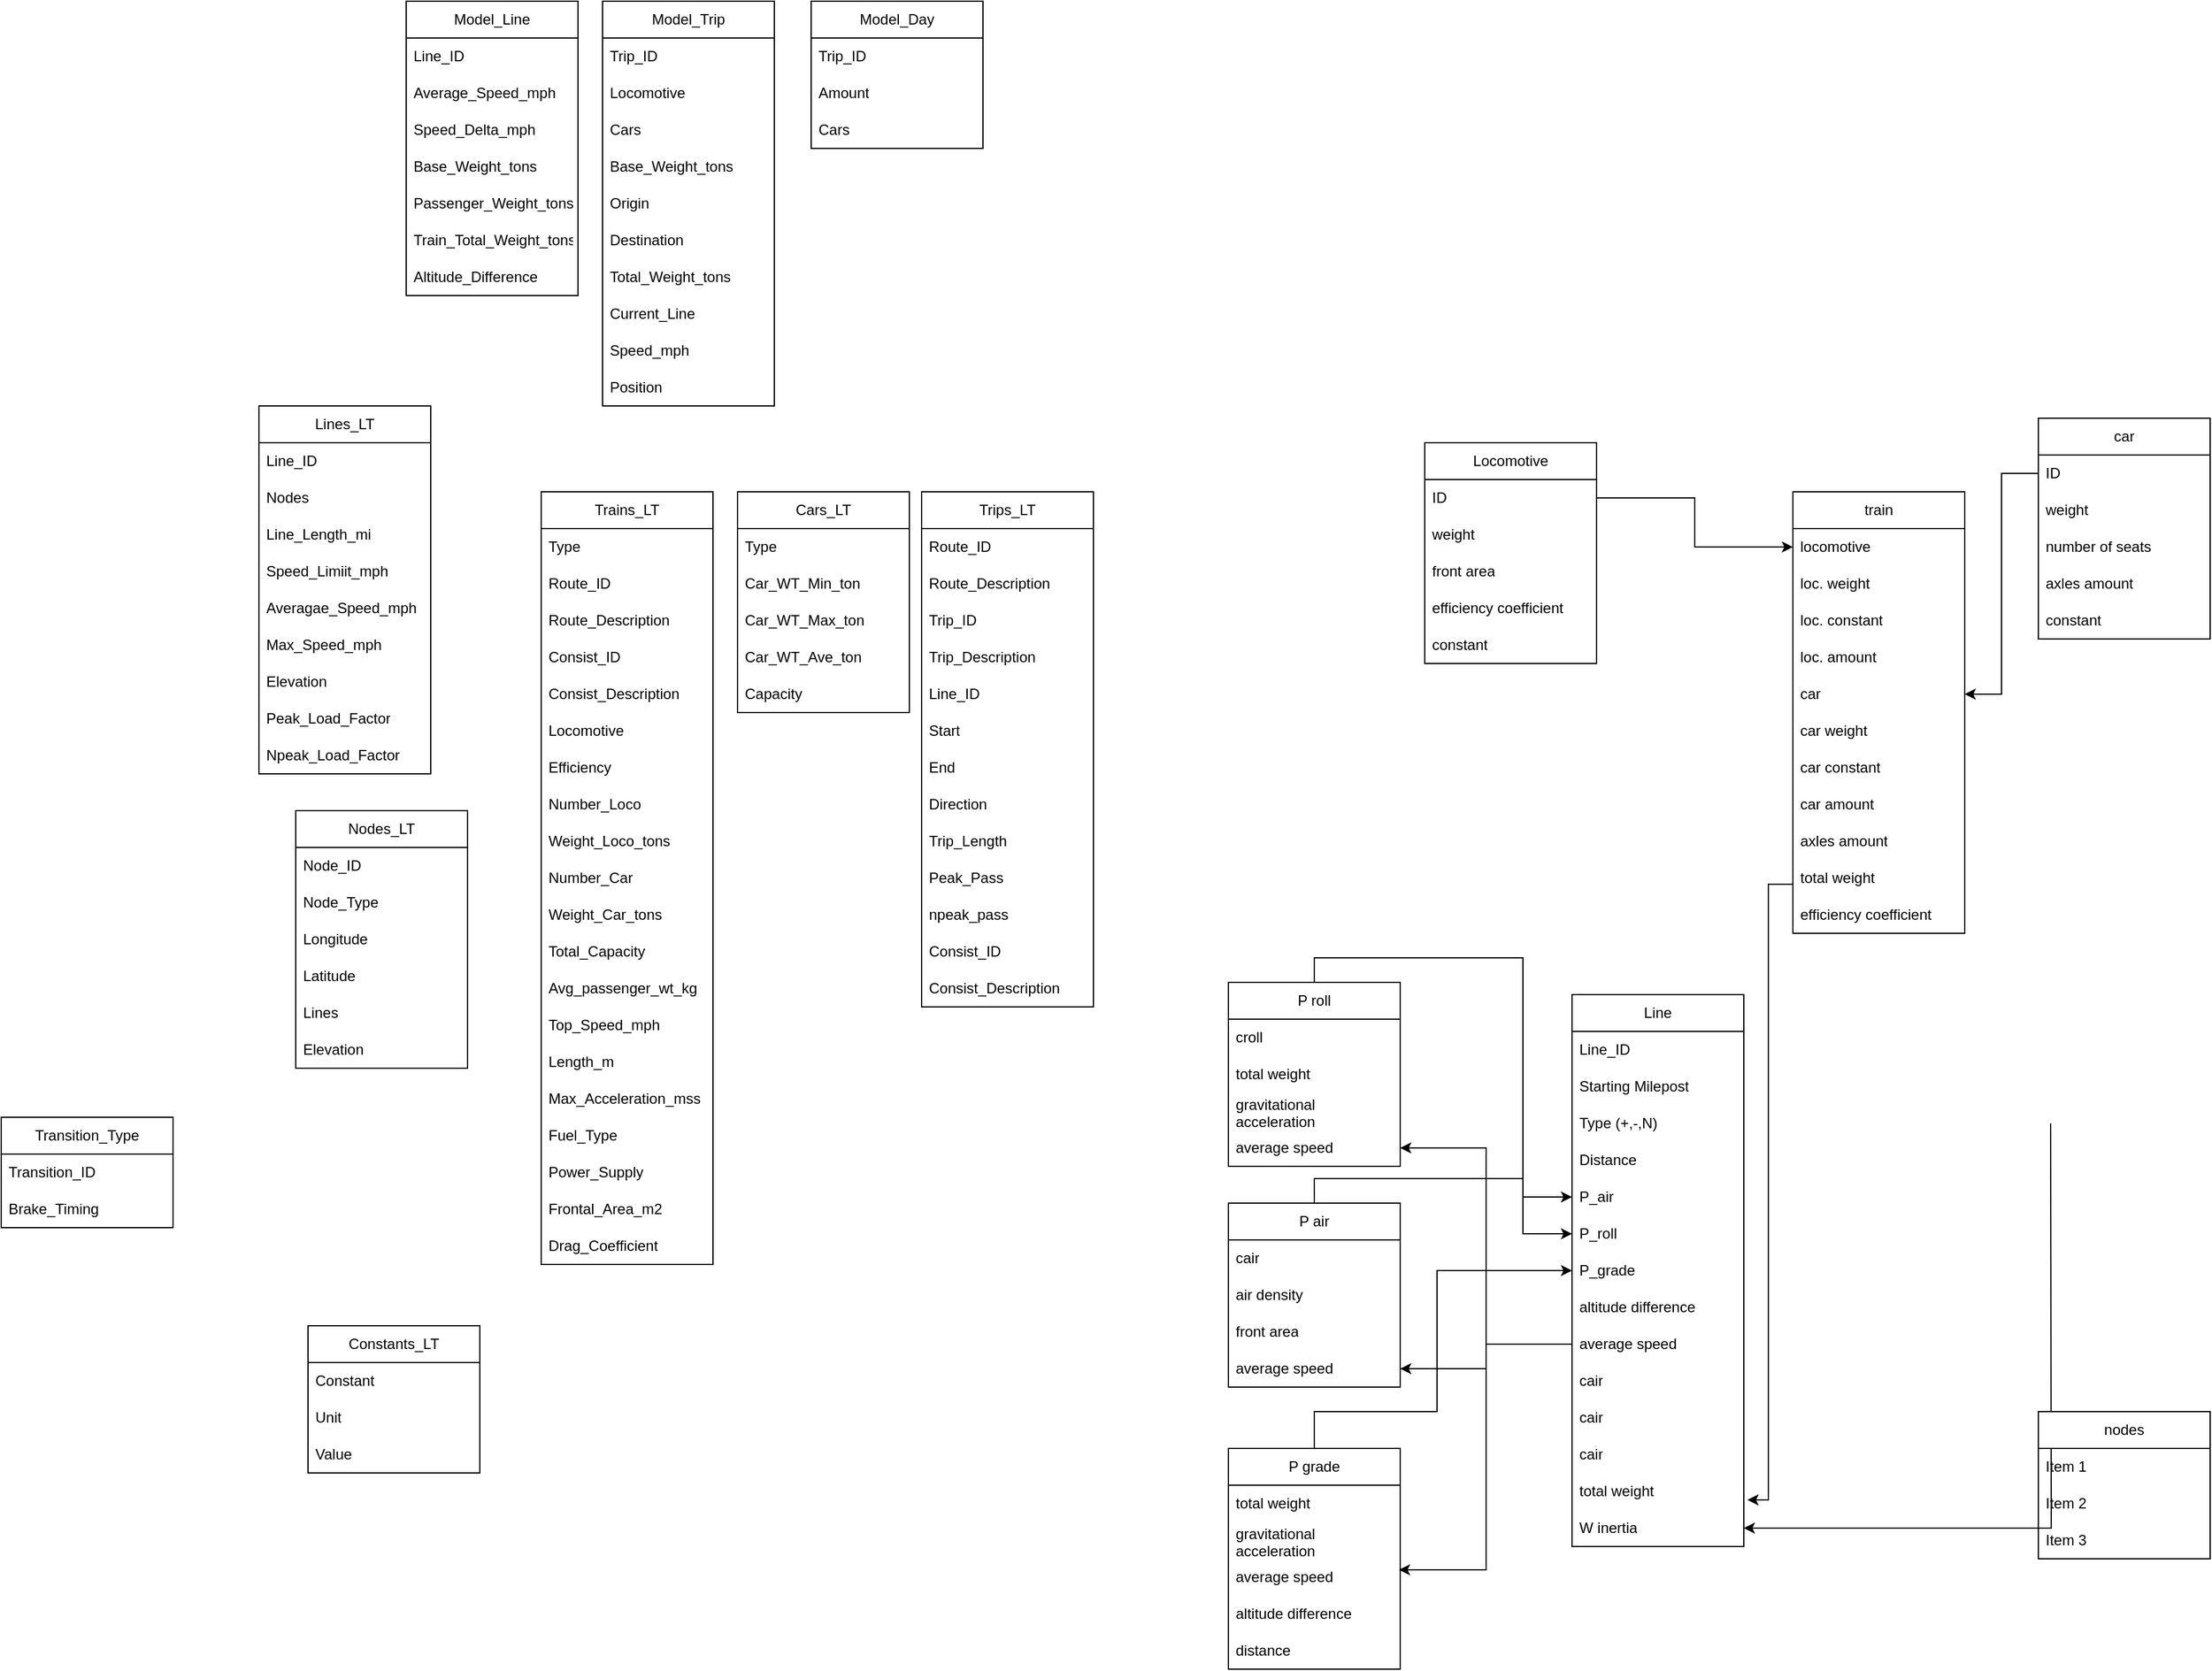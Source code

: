 <mxfile version="22.1.22" type="google">
  <diagram name="Page-1" id="ODfvW7qrYtP9SHO-YqLY">
    <mxGraphModel grid="1" page="1" gridSize="10" guides="1" tooltips="1" connect="1" arrows="1" fold="1" pageScale="1" pageWidth="850" pageHeight="1100" math="0" shadow="0">
      <root>
        <mxCell id="0" />
        <mxCell id="1" parent="0" />
        <mxCell id="kp9iq5H5ecguHqCjiYux-1" value="Locomotive" style="swimlane;fontStyle=0;childLayout=stackLayout;horizontal=1;startSize=30;horizontalStack=0;resizeParent=1;resizeParentMax=0;resizeLast=0;collapsible=1;marginBottom=0;whiteSpace=wrap;html=1;" vertex="1" parent="1">
          <mxGeometry x="180" y="50" width="140" height="180" as="geometry">
            <mxRectangle x="350" y="230" width="100" height="30" as="alternateBounds" />
          </mxGeometry>
        </mxCell>
        <mxCell id="kp9iq5H5ecguHqCjiYux-2" value="ID" style="text;strokeColor=none;fillColor=none;align=left;verticalAlign=middle;spacingLeft=4;spacingRight=4;overflow=hidden;points=[[0,0.5],[1,0.5]];portConstraint=eastwest;rotatable=0;whiteSpace=wrap;html=1;" vertex="1" parent="kp9iq5H5ecguHqCjiYux-1">
          <mxGeometry y="30" width="140" height="30" as="geometry" />
        </mxCell>
        <mxCell id="kp9iq5H5ecguHqCjiYux-3" value="&lt;div&gt;weight&lt;/div&gt;" style="text;strokeColor=none;fillColor=none;align=left;verticalAlign=middle;spacingLeft=4;spacingRight=4;overflow=hidden;points=[[0,0.5],[1,0.5]];portConstraint=eastwest;rotatable=0;whiteSpace=wrap;html=1;" vertex="1" parent="kp9iq5H5ecguHqCjiYux-1">
          <mxGeometry y="60" width="140" height="30" as="geometry" />
        </mxCell>
        <mxCell id="kp9iq5H5ecguHqCjiYux-4" value="front area" style="text;strokeColor=none;fillColor=none;align=left;verticalAlign=middle;spacingLeft=4;spacingRight=4;overflow=hidden;points=[[0,0.5],[1,0.5]];portConstraint=eastwest;rotatable=0;whiteSpace=wrap;html=1;" vertex="1" parent="kp9iq5H5ecguHqCjiYux-1">
          <mxGeometry y="90" width="140" height="30" as="geometry" />
        </mxCell>
        <mxCell id="kp9iq5H5ecguHqCjiYux-5" value="efficiency coefficient" style="text;strokeColor=none;fillColor=none;align=left;verticalAlign=middle;spacingLeft=4;spacingRight=4;overflow=hidden;points=[[0,0.5],[1,0.5]];portConstraint=eastwest;rotatable=0;whiteSpace=wrap;html=1;" vertex="1" parent="kp9iq5H5ecguHqCjiYux-1">
          <mxGeometry y="120" width="140" height="30" as="geometry" />
        </mxCell>
        <mxCell id="kp9iq5H5ecguHqCjiYux-6" value="constant" style="text;strokeColor=none;fillColor=none;align=left;verticalAlign=middle;spacingLeft=4;spacingRight=4;overflow=hidden;points=[[0,0.5],[1,0.5]];portConstraint=eastwest;rotatable=0;whiteSpace=wrap;html=1;" vertex="1" parent="kp9iq5H5ecguHqCjiYux-1">
          <mxGeometry y="150" width="140" height="30" as="geometry" />
        </mxCell>
        <mxCell id="kp9iq5H5ecguHqCjiYux-7" value="car" style="swimlane;fontStyle=0;childLayout=stackLayout;horizontal=1;startSize=30;horizontalStack=0;resizeParent=1;resizeParentMax=0;resizeLast=0;collapsible=1;marginBottom=0;whiteSpace=wrap;html=1;" vertex="1" parent="1">
          <mxGeometry x="680" y="30" width="140" height="180" as="geometry">
            <mxRectangle x="350" y="230" width="100" height="30" as="alternateBounds" />
          </mxGeometry>
        </mxCell>
        <mxCell id="kp9iq5H5ecguHqCjiYux-8" value="ID" style="text;strokeColor=none;fillColor=none;align=left;verticalAlign=middle;spacingLeft=4;spacingRight=4;overflow=hidden;points=[[0,0.5],[1,0.5]];portConstraint=eastwest;rotatable=0;whiteSpace=wrap;html=1;" vertex="1" parent="kp9iq5H5ecguHqCjiYux-7">
          <mxGeometry y="30" width="140" height="30" as="geometry" />
        </mxCell>
        <mxCell id="kp9iq5H5ecguHqCjiYux-9" value="&lt;div&gt;weight&lt;/div&gt;" style="text;strokeColor=none;fillColor=none;align=left;verticalAlign=middle;spacingLeft=4;spacingRight=4;overflow=hidden;points=[[0,0.5],[1,0.5]];portConstraint=eastwest;rotatable=0;whiteSpace=wrap;html=1;" vertex="1" parent="kp9iq5H5ecguHqCjiYux-7">
          <mxGeometry y="60" width="140" height="30" as="geometry" />
        </mxCell>
        <mxCell id="kp9iq5H5ecguHqCjiYux-10" value="&lt;div&gt;number of seats&lt;/div&gt;" style="text;strokeColor=none;fillColor=none;align=left;verticalAlign=middle;spacingLeft=4;spacingRight=4;overflow=hidden;points=[[0,0.5],[1,0.5]];portConstraint=eastwest;rotatable=0;whiteSpace=wrap;html=1;" vertex="1" parent="kp9iq5H5ecguHqCjiYux-7">
          <mxGeometry y="90" width="140" height="30" as="geometry" />
        </mxCell>
        <mxCell id="kp9iq5H5ecguHqCjiYux-11" value="axles amount" style="text;strokeColor=none;fillColor=none;align=left;verticalAlign=middle;spacingLeft=4;spacingRight=4;overflow=hidden;points=[[0,0.5],[1,0.5]];portConstraint=eastwest;rotatable=0;whiteSpace=wrap;html=1;" vertex="1" parent="kp9iq5H5ecguHqCjiYux-7">
          <mxGeometry y="120" width="140" height="30" as="geometry" />
        </mxCell>
        <mxCell id="kp9iq5H5ecguHqCjiYux-12" value="constant" style="text;strokeColor=none;fillColor=none;align=left;verticalAlign=middle;spacingLeft=4;spacingRight=4;overflow=hidden;points=[[0,0.5],[1,0.5]];portConstraint=eastwest;rotatable=0;whiteSpace=wrap;html=1;" vertex="1" parent="kp9iq5H5ecguHqCjiYux-7">
          <mxGeometry y="150" width="140" height="30" as="geometry" />
        </mxCell>
        <mxCell id="kp9iq5H5ecguHqCjiYux-13" value="train" style="swimlane;fontStyle=0;childLayout=stackLayout;horizontal=1;startSize=30;horizontalStack=0;resizeParent=1;resizeParentMax=0;resizeLast=0;collapsible=1;marginBottom=0;whiteSpace=wrap;html=1;" vertex="1" parent="1">
          <mxGeometry x="480" y="90" width="140" height="360" as="geometry" />
        </mxCell>
        <mxCell id="kp9iq5H5ecguHqCjiYux-14" value="&lt;div&gt;locomotive&lt;/div&gt;" style="text;strokeColor=none;fillColor=none;align=left;verticalAlign=middle;spacingLeft=4;spacingRight=4;overflow=hidden;points=[[0,0.5],[1,0.5]];portConstraint=eastwest;rotatable=0;whiteSpace=wrap;html=1;" vertex="1" parent="kp9iq5H5ecguHqCjiYux-13">
          <mxGeometry y="30" width="140" height="30" as="geometry" />
        </mxCell>
        <mxCell id="kp9iq5H5ecguHqCjiYux-15" value="&lt;div&gt;loc. weight&lt;/div&gt;" style="text;strokeColor=none;fillColor=none;align=left;verticalAlign=middle;spacingLeft=4;spacingRight=4;overflow=hidden;points=[[0,0.5],[1,0.5]];portConstraint=eastwest;rotatable=0;whiteSpace=wrap;html=1;" vertex="1" parent="kp9iq5H5ecguHqCjiYux-13">
          <mxGeometry y="60" width="140" height="30" as="geometry" />
        </mxCell>
        <mxCell id="kp9iq5H5ecguHqCjiYux-16" value="loc. constant" style="text;strokeColor=none;fillColor=none;align=left;verticalAlign=middle;spacingLeft=4;spacingRight=4;overflow=hidden;points=[[0,0.5],[1,0.5]];portConstraint=eastwest;rotatable=0;whiteSpace=wrap;html=1;" vertex="1" parent="kp9iq5H5ecguHqCjiYux-13">
          <mxGeometry y="90" width="140" height="30" as="geometry" />
        </mxCell>
        <mxCell id="kp9iq5H5ecguHqCjiYux-17" value="loc. amount" style="text;strokeColor=none;fillColor=none;align=left;verticalAlign=middle;spacingLeft=4;spacingRight=4;overflow=hidden;points=[[0,0.5],[1,0.5]];portConstraint=eastwest;rotatable=0;whiteSpace=wrap;html=1;" vertex="1" parent="kp9iq5H5ecguHqCjiYux-13">
          <mxGeometry y="120" width="140" height="30" as="geometry" />
        </mxCell>
        <mxCell id="kp9iq5H5ecguHqCjiYux-18" value="car" style="text;strokeColor=none;fillColor=none;align=left;verticalAlign=middle;spacingLeft=4;spacingRight=4;overflow=hidden;points=[[0,0.5],[1,0.5]];portConstraint=eastwest;rotatable=0;whiteSpace=wrap;html=1;" vertex="1" parent="kp9iq5H5ecguHqCjiYux-13">
          <mxGeometry y="150" width="140" height="30" as="geometry" />
        </mxCell>
        <mxCell id="kp9iq5H5ecguHqCjiYux-19" value="car weight" style="text;strokeColor=none;fillColor=none;align=left;verticalAlign=middle;spacingLeft=4;spacingRight=4;overflow=hidden;points=[[0,0.5],[1,0.5]];portConstraint=eastwest;rotatable=0;whiteSpace=wrap;html=1;" vertex="1" parent="kp9iq5H5ecguHqCjiYux-13">
          <mxGeometry y="180" width="140" height="30" as="geometry" />
        </mxCell>
        <mxCell id="kp9iq5H5ecguHqCjiYux-20" value="car constant" style="text;strokeColor=none;fillColor=none;align=left;verticalAlign=middle;spacingLeft=4;spacingRight=4;overflow=hidden;points=[[0,0.5],[1,0.5]];portConstraint=eastwest;rotatable=0;whiteSpace=wrap;html=1;" vertex="1" parent="kp9iq5H5ecguHqCjiYux-13">
          <mxGeometry y="210" width="140" height="30" as="geometry" />
        </mxCell>
        <mxCell id="kp9iq5H5ecguHqCjiYux-21" value="car amount" style="text;strokeColor=none;fillColor=none;align=left;verticalAlign=middle;spacingLeft=4;spacingRight=4;overflow=hidden;points=[[0,0.5],[1,0.5]];portConstraint=eastwest;rotatable=0;whiteSpace=wrap;html=1;" vertex="1" parent="kp9iq5H5ecguHqCjiYux-13">
          <mxGeometry y="240" width="140" height="30" as="geometry" />
        </mxCell>
        <mxCell id="kp9iq5H5ecguHqCjiYux-22" value="axles amount" style="text;strokeColor=none;fillColor=none;align=left;verticalAlign=middle;spacingLeft=4;spacingRight=4;overflow=hidden;points=[[0,0.5],[1,0.5]];portConstraint=eastwest;rotatable=0;whiteSpace=wrap;html=1;" vertex="1" parent="kp9iq5H5ecguHqCjiYux-13">
          <mxGeometry y="270" width="140" height="30" as="geometry" />
        </mxCell>
        <mxCell id="kp9iq5H5ecguHqCjiYux-23" value="total weight" style="text;strokeColor=none;fillColor=none;align=left;verticalAlign=middle;spacingLeft=4;spacingRight=4;overflow=hidden;points=[[0,0.5],[1,0.5]];portConstraint=eastwest;rotatable=0;whiteSpace=wrap;html=1;" vertex="1" parent="kp9iq5H5ecguHqCjiYux-13">
          <mxGeometry y="300" width="140" height="30" as="geometry" />
        </mxCell>
        <mxCell id="kp9iq5H5ecguHqCjiYux-24" value="efficiency coefficient" style="text;strokeColor=none;fillColor=none;align=left;verticalAlign=middle;spacingLeft=4;spacingRight=4;overflow=hidden;points=[[0,0.5],[1,0.5]];portConstraint=eastwest;rotatable=0;whiteSpace=wrap;html=1;" vertex="1" parent="kp9iq5H5ecguHqCjiYux-13">
          <mxGeometry y="330" width="140" height="30" as="geometry" />
        </mxCell>
        <mxCell id="kp9iq5H5ecguHqCjiYux-25" style="edgeStyle=orthogonalEdgeStyle;rounded=0;orthogonalLoop=1;jettySize=auto;html=1;exitX=1;exitY=0.5;exitDx=0;exitDy=0;entryX=0;entryY=0.5;entryDx=0;entryDy=0;" edge="1" parent="1" source="kp9iq5H5ecguHqCjiYux-2" target="kp9iq5H5ecguHqCjiYux-14">
          <mxGeometry relative="1" as="geometry" />
        </mxCell>
        <mxCell id="kp9iq5H5ecguHqCjiYux-26" style="edgeStyle=orthogonalEdgeStyle;rounded=0;orthogonalLoop=1;jettySize=auto;html=1;exitX=0;exitY=0.5;exitDx=0;exitDy=0;" edge="1" parent="1" source="kp9iq5H5ecguHqCjiYux-8" target="kp9iq5H5ecguHqCjiYux-18">
          <mxGeometry relative="1" as="geometry" />
        </mxCell>
        <mxCell id="kp9iq5H5ecguHqCjiYux-27" value="Line" style="swimlane;fontStyle=0;childLayout=stackLayout;horizontal=1;startSize=30;horizontalStack=0;resizeParent=1;resizeParentMax=0;resizeLast=0;collapsible=1;marginBottom=0;whiteSpace=wrap;html=1;" vertex="1" parent="1">
          <mxGeometry x="300" y="500" width="140" height="450" as="geometry" />
        </mxCell>
        <mxCell id="kp9iq5H5ecguHqCjiYux-28" value="Line_ID" style="text;strokeColor=none;fillColor=none;align=left;verticalAlign=middle;spacingLeft=4;spacingRight=4;overflow=hidden;points=[[0,0.5],[1,0.5]];portConstraint=eastwest;rotatable=0;whiteSpace=wrap;html=1;" vertex="1" parent="kp9iq5H5ecguHqCjiYux-27">
          <mxGeometry y="30" width="140" height="30" as="geometry" />
        </mxCell>
        <mxCell id="kp9iq5H5ecguHqCjiYux-29" value="Starting Milepost" style="text;strokeColor=none;fillColor=none;align=left;verticalAlign=middle;spacingLeft=4;spacingRight=4;overflow=hidden;points=[[0,0.5],[1,0.5]];portConstraint=eastwest;rotatable=0;whiteSpace=wrap;html=1;" vertex="1" parent="kp9iq5H5ecguHqCjiYux-27">
          <mxGeometry y="60" width="140" height="30" as="geometry" />
        </mxCell>
        <mxCell id="kp9iq5H5ecguHqCjiYux-30" value="Type (+,-,N)" style="text;strokeColor=none;fillColor=none;align=left;verticalAlign=middle;spacingLeft=4;spacingRight=4;overflow=hidden;points=[[0,0.5],[1,0.5]];portConstraint=eastwest;rotatable=0;whiteSpace=wrap;html=1;" vertex="1" parent="kp9iq5H5ecguHqCjiYux-27">
          <mxGeometry y="90" width="140" height="30" as="geometry" />
        </mxCell>
        <mxCell id="kp9iq5H5ecguHqCjiYux-31" value="Distance" style="text;strokeColor=none;fillColor=none;align=left;verticalAlign=middle;spacingLeft=4;spacingRight=4;overflow=hidden;points=[[0,0.5],[1,0.5]];portConstraint=eastwest;rotatable=0;whiteSpace=wrap;html=1;" vertex="1" parent="kp9iq5H5ecguHqCjiYux-27">
          <mxGeometry y="120" width="140" height="30" as="geometry" />
        </mxCell>
        <mxCell id="kp9iq5H5ecguHqCjiYux-32" value="P_air" style="text;strokeColor=none;fillColor=none;align=left;verticalAlign=middle;spacingLeft=4;spacingRight=4;overflow=hidden;points=[[0,0.5],[1,0.5]];portConstraint=eastwest;rotatable=0;whiteSpace=wrap;html=1;" vertex="1" parent="kp9iq5H5ecguHqCjiYux-27">
          <mxGeometry y="150" width="140" height="30" as="geometry" />
        </mxCell>
        <mxCell id="kp9iq5H5ecguHqCjiYux-33" value="P_roll" style="text;strokeColor=none;fillColor=none;align=left;verticalAlign=middle;spacingLeft=4;spacingRight=4;overflow=hidden;points=[[0,0.5],[1,0.5]];portConstraint=eastwest;rotatable=0;whiteSpace=wrap;html=1;" vertex="1" parent="kp9iq5H5ecguHqCjiYux-27">
          <mxGeometry y="180" width="140" height="30" as="geometry" />
        </mxCell>
        <mxCell id="kp9iq5H5ecguHqCjiYux-34" value="P_grade" style="text;strokeColor=none;fillColor=none;align=left;verticalAlign=middle;spacingLeft=4;spacingRight=4;overflow=hidden;points=[[0,0.5],[1,0.5]];portConstraint=eastwest;rotatable=0;whiteSpace=wrap;html=1;" vertex="1" parent="kp9iq5H5ecguHqCjiYux-27">
          <mxGeometry y="210" width="140" height="30" as="geometry" />
        </mxCell>
        <mxCell id="kp9iq5H5ecguHqCjiYux-35" value="altitude difference" style="text;strokeColor=none;fillColor=none;align=left;verticalAlign=middle;spacingLeft=4;spacingRight=4;overflow=hidden;points=[[0,0.5],[1,0.5]];portConstraint=eastwest;rotatable=0;whiteSpace=wrap;html=1;" vertex="1" parent="kp9iq5H5ecguHqCjiYux-27">
          <mxGeometry y="240" width="140" height="30" as="geometry" />
        </mxCell>
        <mxCell id="kp9iq5H5ecguHqCjiYux-36" value="&lt;div&gt;average speed&lt;/div&gt;" style="text;strokeColor=none;fillColor=none;align=left;verticalAlign=middle;spacingLeft=4;spacingRight=4;overflow=hidden;points=[[0,0.5],[1,0.5]];portConstraint=eastwest;rotatable=0;whiteSpace=wrap;html=1;" vertex="1" parent="kp9iq5H5ecguHqCjiYux-27">
          <mxGeometry y="270" width="140" height="30" as="geometry" />
        </mxCell>
        <mxCell id="kp9iq5H5ecguHqCjiYux-37" value="cair" style="text;strokeColor=none;fillColor=none;align=left;verticalAlign=middle;spacingLeft=4;spacingRight=4;overflow=hidden;points=[[0,0.5],[1,0.5]];portConstraint=eastwest;rotatable=0;whiteSpace=wrap;html=1;" vertex="1" parent="kp9iq5H5ecguHqCjiYux-27">
          <mxGeometry y="300" width="140" height="30" as="geometry" />
        </mxCell>
        <mxCell id="kp9iq5H5ecguHqCjiYux-38" value="cair" style="text;strokeColor=none;fillColor=none;align=left;verticalAlign=middle;spacingLeft=4;spacingRight=4;overflow=hidden;points=[[0,0.5],[1,0.5]];portConstraint=eastwest;rotatable=0;whiteSpace=wrap;html=1;" vertex="1" parent="kp9iq5H5ecguHqCjiYux-27">
          <mxGeometry y="330" width="140" height="30" as="geometry" />
        </mxCell>
        <mxCell id="kp9iq5H5ecguHqCjiYux-39" value="cair" style="text;strokeColor=none;fillColor=none;align=left;verticalAlign=middle;spacingLeft=4;spacingRight=4;overflow=hidden;points=[[0,0.5],[1,0.5]];portConstraint=eastwest;rotatable=0;whiteSpace=wrap;html=1;" vertex="1" parent="kp9iq5H5ecguHqCjiYux-27">
          <mxGeometry y="360" width="140" height="30" as="geometry" />
        </mxCell>
        <mxCell id="kp9iq5H5ecguHqCjiYux-40" value="total weight" style="text;strokeColor=none;fillColor=none;align=left;verticalAlign=middle;spacingLeft=4;spacingRight=4;overflow=hidden;points=[[0,0.5],[1,0.5]];portConstraint=eastwest;rotatable=0;whiteSpace=wrap;html=1;" vertex="1" parent="kp9iq5H5ecguHqCjiYux-27">
          <mxGeometry y="390" width="140" height="30" as="geometry" />
        </mxCell>
        <mxCell id="kp9iq5H5ecguHqCjiYux-41" value="W inertia" style="text;strokeColor=none;fillColor=none;align=left;verticalAlign=middle;spacingLeft=4;spacingRight=4;overflow=hidden;points=[[0,0.5],[1,0.5]];portConstraint=eastwest;rotatable=0;whiteSpace=wrap;html=1;" vertex="1" parent="kp9iq5H5ecguHqCjiYux-27">
          <mxGeometry y="420" width="140" height="30" as="geometry" />
        </mxCell>
        <mxCell id="kp9iq5H5ecguHqCjiYux-42" value="" style="edgeStyle=orthogonalEdgeStyle;rounded=0;orthogonalLoop=1;jettySize=auto;html=1;entryX=0;entryY=0.5;entryDx=0;entryDy=0;exitX=0.5;exitY=0;exitDx=0;exitDy=0;" edge="1" parent="1" source="kp9iq5H5ecguHqCjiYux-43" target="kp9iq5H5ecguHqCjiYux-32">
          <mxGeometry relative="1" as="geometry">
            <Array as="points">
              <mxPoint x="90" y="650" />
              <mxPoint x="260" y="650" />
              <mxPoint x="260" y="665" />
            </Array>
          </mxGeometry>
        </mxCell>
        <mxCell id="kp9iq5H5ecguHqCjiYux-43" value="P air" style="swimlane;fontStyle=0;childLayout=stackLayout;horizontal=1;startSize=30;horizontalStack=0;resizeParent=1;resizeParentMax=0;resizeLast=0;collapsible=1;marginBottom=0;whiteSpace=wrap;html=1;" vertex="1" parent="1">
          <mxGeometry x="20" y="670" width="140" height="150" as="geometry" />
        </mxCell>
        <mxCell id="kp9iq5H5ecguHqCjiYux-44" value="cair" style="text;strokeColor=none;fillColor=none;align=left;verticalAlign=middle;spacingLeft=4;spacingRight=4;overflow=hidden;points=[[0,0.5],[1,0.5]];portConstraint=eastwest;rotatable=0;whiteSpace=wrap;html=1;" vertex="1" parent="kp9iq5H5ecguHqCjiYux-43">
          <mxGeometry y="30" width="140" height="30" as="geometry" />
        </mxCell>
        <mxCell id="kp9iq5H5ecguHqCjiYux-45" value="air density" style="text;strokeColor=none;fillColor=none;align=left;verticalAlign=middle;spacingLeft=4;spacingRight=4;overflow=hidden;points=[[0,0.5],[1,0.5]];portConstraint=eastwest;rotatable=0;whiteSpace=wrap;html=1;" vertex="1" parent="kp9iq5H5ecguHqCjiYux-43">
          <mxGeometry y="60" width="140" height="30" as="geometry" />
        </mxCell>
        <mxCell id="kp9iq5H5ecguHqCjiYux-46" value="front area" style="text;strokeColor=none;fillColor=none;align=left;verticalAlign=middle;spacingLeft=4;spacingRight=4;overflow=hidden;points=[[0,0.5],[1,0.5]];portConstraint=eastwest;rotatable=0;whiteSpace=wrap;html=1;" vertex="1" parent="kp9iq5H5ecguHqCjiYux-43">
          <mxGeometry y="90" width="140" height="30" as="geometry" />
        </mxCell>
        <mxCell id="kp9iq5H5ecguHqCjiYux-47" value="average speed" style="text;strokeColor=none;fillColor=none;align=left;verticalAlign=middle;spacingLeft=4;spacingRight=4;overflow=hidden;points=[[0,0.5],[1,0.5]];portConstraint=eastwest;rotatable=0;whiteSpace=wrap;html=1;" vertex="1" parent="kp9iq5H5ecguHqCjiYux-43">
          <mxGeometry y="120" width="140" height="30" as="geometry" />
        </mxCell>
        <mxCell id="kp9iq5H5ecguHqCjiYux-48" value="" style="edgeStyle=orthogonalEdgeStyle;rounded=0;orthogonalLoop=1;jettySize=auto;html=1;entryX=0;entryY=0.5;entryDx=0;entryDy=0;exitX=0.5;exitY=0;exitDx=0;exitDy=0;" edge="1" parent="1" source="kp9iq5H5ecguHqCjiYux-49" target="kp9iq5H5ecguHqCjiYux-33">
          <mxGeometry relative="1" as="geometry">
            <Array as="points">
              <mxPoint x="90" y="470" />
              <mxPoint x="260" y="470" />
              <mxPoint x="260" y="695" />
            </Array>
          </mxGeometry>
        </mxCell>
        <mxCell id="kp9iq5H5ecguHqCjiYux-49" value="P roll" style="swimlane;fontStyle=0;childLayout=stackLayout;horizontal=1;startSize=30;horizontalStack=0;resizeParent=1;resizeParentMax=0;resizeLast=0;collapsible=1;marginBottom=0;whiteSpace=wrap;html=1;" vertex="1" parent="1">
          <mxGeometry x="20" y="490" width="140" height="150" as="geometry" />
        </mxCell>
        <mxCell id="kp9iq5H5ecguHqCjiYux-50" value="croll" style="text;strokeColor=none;fillColor=none;align=left;verticalAlign=middle;spacingLeft=4;spacingRight=4;overflow=hidden;points=[[0,0.5],[1,0.5]];portConstraint=eastwest;rotatable=0;whiteSpace=wrap;html=1;" vertex="1" parent="kp9iq5H5ecguHqCjiYux-49">
          <mxGeometry y="30" width="140" height="30" as="geometry" />
        </mxCell>
        <mxCell id="kp9iq5H5ecguHqCjiYux-51" value="total weight" style="text;strokeColor=none;fillColor=none;align=left;verticalAlign=middle;spacingLeft=4;spacingRight=4;overflow=hidden;points=[[0,0.5],[1,0.5]];portConstraint=eastwest;rotatable=0;whiteSpace=wrap;html=1;" vertex="1" parent="kp9iq5H5ecguHqCjiYux-49">
          <mxGeometry y="60" width="140" height="30" as="geometry" />
        </mxCell>
        <mxCell id="kp9iq5H5ecguHqCjiYux-52" value="gravitational acceleration" style="text;strokeColor=none;fillColor=none;align=left;verticalAlign=middle;spacingLeft=4;spacingRight=4;overflow=hidden;points=[[0,0.5],[1,0.5]];portConstraint=eastwest;rotatable=0;whiteSpace=wrap;html=1;" vertex="1" parent="kp9iq5H5ecguHqCjiYux-49">
          <mxGeometry y="90" width="140" height="30" as="geometry" />
        </mxCell>
        <mxCell id="kp9iq5H5ecguHqCjiYux-53" value="average speed" style="text;strokeColor=none;fillColor=none;align=left;verticalAlign=middle;spacingLeft=4;spacingRight=4;overflow=hidden;points=[[0,0.5],[1,0.5]];portConstraint=eastwest;rotatable=0;whiteSpace=wrap;html=1;" vertex="1" parent="kp9iq5H5ecguHqCjiYux-49">
          <mxGeometry y="120" width="140" height="30" as="geometry" />
        </mxCell>
        <mxCell id="kp9iq5H5ecguHqCjiYux-54" value="" style="edgeStyle=orthogonalEdgeStyle;rounded=0;orthogonalLoop=1;jettySize=auto;html=1;entryX=0;entryY=0.5;entryDx=0;entryDy=0;exitX=0.5;exitY=0;exitDx=0;exitDy=0;" edge="1" parent="1" source="kp9iq5H5ecguHqCjiYux-55" target="kp9iq5H5ecguHqCjiYux-34">
          <mxGeometry relative="1" as="geometry">
            <Array as="points">
              <mxPoint x="90" y="840" />
              <mxPoint x="190" y="840" />
              <mxPoint x="190" y="725" />
            </Array>
          </mxGeometry>
        </mxCell>
        <mxCell id="kp9iq5H5ecguHqCjiYux-55" value="P grade" style="swimlane;fontStyle=0;childLayout=stackLayout;horizontal=1;startSize=30;horizontalStack=0;resizeParent=1;resizeParentMax=0;resizeLast=0;collapsible=1;marginBottom=0;whiteSpace=wrap;html=1;" vertex="1" parent="1">
          <mxGeometry x="20" y="870" width="140" height="180" as="geometry" />
        </mxCell>
        <mxCell id="kp9iq5H5ecguHqCjiYux-56" value="total weight" style="text;strokeColor=none;fillColor=none;align=left;verticalAlign=middle;spacingLeft=4;spacingRight=4;overflow=hidden;points=[[0,0.5],[1,0.5]];portConstraint=eastwest;rotatable=0;whiteSpace=wrap;html=1;" vertex="1" parent="kp9iq5H5ecguHqCjiYux-55">
          <mxGeometry y="30" width="140" height="30" as="geometry" />
        </mxCell>
        <mxCell id="kp9iq5H5ecguHqCjiYux-57" value="gravitational acceleration" style="text;strokeColor=none;fillColor=none;align=left;verticalAlign=middle;spacingLeft=4;spacingRight=4;overflow=hidden;points=[[0,0.5],[1,0.5]];portConstraint=eastwest;rotatable=0;whiteSpace=wrap;html=1;" vertex="1" parent="kp9iq5H5ecguHqCjiYux-55">
          <mxGeometry y="60" width="140" height="30" as="geometry" />
        </mxCell>
        <mxCell id="kp9iq5H5ecguHqCjiYux-58" value="average speed" style="text;strokeColor=none;fillColor=none;align=left;verticalAlign=middle;spacingLeft=4;spacingRight=4;overflow=hidden;points=[[0,0.5],[1,0.5]];portConstraint=eastwest;rotatable=0;whiteSpace=wrap;html=1;" vertex="1" parent="kp9iq5H5ecguHqCjiYux-55">
          <mxGeometry y="90" width="140" height="30" as="geometry" />
        </mxCell>
        <mxCell id="kp9iq5H5ecguHqCjiYux-59" value="altitude difference" style="text;strokeColor=none;fillColor=none;align=left;verticalAlign=middle;spacingLeft=4;spacingRight=4;overflow=hidden;points=[[0,0.5],[1,0.5]];portConstraint=eastwest;rotatable=0;whiteSpace=wrap;html=1;" vertex="1" parent="kp9iq5H5ecguHqCjiYux-55">
          <mxGeometry y="120" width="140" height="30" as="geometry" />
        </mxCell>
        <mxCell id="kp9iq5H5ecguHqCjiYux-60" value="distance" style="text;strokeColor=none;fillColor=none;align=left;verticalAlign=middle;spacingLeft=4;spacingRight=4;overflow=hidden;points=[[0,0.5],[1,0.5]];portConstraint=eastwest;rotatable=0;whiteSpace=wrap;html=1;" vertex="1" parent="kp9iq5H5ecguHqCjiYux-55">
          <mxGeometry y="150" width="140" height="30" as="geometry" />
        </mxCell>
        <mxCell id="kp9iq5H5ecguHqCjiYux-61" value="" style="rounded=0;orthogonalLoop=1;jettySize=auto;html=1;entryX=1;entryY=0.5;entryDx=0;entryDy=0;edgeStyle=orthogonalEdgeStyle;" edge="1" parent="1" source="kp9iq5H5ecguHqCjiYux-36" target="kp9iq5H5ecguHqCjiYux-47">
          <mxGeometry relative="1" as="geometry" />
        </mxCell>
        <mxCell id="kp9iq5H5ecguHqCjiYux-62" value="" style="rounded=0;orthogonalLoop=1;jettySize=auto;html=1;entryX=1;entryY=0.5;entryDx=0;entryDy=0;exitX=0;exitY=0.5;exitDx=0;exitDy=0;edgeStyle=orthogonalEdgeStyle;" edge="1" parent="1" source="kp9iq5H5ecguHqCjiYux-36" target="kp9iq5H5ecguHqCjiYux-53">
          <mxGeometry relative="1" as="geometry">
            <mxPoint x="310" y="795" as="sourcePoint" />
            <mxPoint x="220" y="635" as="targetPoint" />
          </mxGeometry>
        </mxCell>
        <mxCell id="kp9iq5H5ecguHqCjiYux-63" value="" style="rounded=0;orthogonalLoop=1;jettySize=auto;html=1;entryX=0.993;entryY=0.3;entryDx=0;entryDy=0;exitX=0;exitY=0.5;exitDx=0;exitDy=0;entryPerimeter=0;edgeStyle=orthogonalEdgeStyle;" edge="1" parent="1" source="kp9iq5H5ecguHqCjiYux-36" target="kp9iq5H5ecguHqCjiYux-58">
          <mxGeometry relative="1" as="geometry">
            <mxPoint x="310" y="795" as="sourcePoint" />
            <mxPoint x="220" y="795" as="targetPoint" />
          </mxGeometry>
        </mxCell>
        <mxCell id="kp9iq5H5ecguHqCjiYux-64" value="" style="edgeStyle=orthogonalEdgeStyle;rounded=0;orthogonalLoop=1;jettySize=auto;html=1;exitX=0;exitY=0.5;exitDx=0;exitDy=0;entryX=1.021;entryY=0.733;entryDx=0;entryDy=0;entryPerimeter=0;" edge="1" parent="1" source="kp9iq5H5ecguHqCjiYux-23" target="kp9iq5H5ecguHqCjiYux-40">
          <mxGeometry relative="1" as="geometry">
            <mxPoint x="550" y="850" as="sourcePoint" />
            <mxPoint x="550" y="930" as="targetPoint" />
            <Array as="points">
              <mxPoint x="480" y="410" />
              <mxPoint x="460" y="410" />
              <mxPoint x="460" y="912" />
            </Array>
          </mxGeometry>
        </mxCell>
        <mxCell id="kp9iq5H5ecguHqCjiYux-65" value="" style="endArrow=classic;html=1;rounded=0;entryX=1;entryY=0.5;entryDx=0;entryDy=0;exitX=0;exitY=0.5;exitDx=0;exitDy=0;edgeStyle=orthogonalEdgeStyle;" edge="1" parent="1" target="kp9iq5H5ecguHqCjiYux-41">
          <mxGeometry width="50" height="50" relative="1" as="geometry">
            <mxPoint x="690" y="605" as="sourcePoint" />
            <mxPoint x="560" y="660" as="targetPoint" />
          </mxGeometry>
        </mxCell>
        <mxCell id="kp9iq5H5ecguHqCjiYux-66" value="nodes" style="swimlane;fontStyle=0;childLayout=stackLayout;horizontal=1;startSize=30;horizontalStack=0;resizeParent=1;resizeParentMax=0;resizeLast=0;collapsible=1;marginBottom=0;whiteSpace=wrap;html=1;" vertex="1" parent="1">
          <mxGeometry x="680" y="840" width="140" height="120" as="geometry" />
        </mxCell>
        <mxCell id="kp9iq5H5ecguHqCjiYux-67" value="Item 1" style="text;strokeColor=none;fillColor=none;align=left;verticalAlign=middle;spacingLeft=4;spacingRight=4;overflow=hidden;points=[[0,0.5],[1,0.5]];portConstraint=eastwest;rotatable=0;whiteSpace=wrap;html=1;" vertex="1" parent="kp9iq5H5ecguHqCjiYux-66">
          <mxGeometry y="30" width="140" height="30" as="geometry" />
        </mxCell>
        <mxCell id="kp9iq5H5ecguHqCjiYux-68" value="Item 2" style="text;strokeColor=none;fillColor=none;align=left;verticalAlign=middle;spacingLeft=4;spacingRight=4;overflow=hidden;points=[[0,0.5],[1,0.5]];portConstraint=eastwest;rotatable=0;whiteSpace=wrap;html=1;" vertex="1" parent="kp9iq5H5ecguHqCjiYux-66">
          <mxGeometry y="60" width="140" height="30" as="geometry" />
        </mxCell>
        <mxCell id="kp9iq5H5ecguHqCjiYux-69" value="Item 3" style="text;strokeColor=none;fillColor=none;align=left;verticalAlign=middle;spacingLeft=4;spacingRight=4;overflow=hidden;points=[[0,0.5],[1,0.5]];portConstraint=eastwest;rotatable=0;whiteSpace=wrap;html=1;" vertex="1" parent="kp9iq5H5ecguHqCjiYux-66">
          <mxGeometry y="90" width="140" height="30" as="geometry" />
        </mxCell>
        <mxCell id="HLsloE8mA_rFA7pDTiB6-1" value="Lines_LT" style="swimlane;fontStyle=0;childLayout=stackLayout;horizontal=1;startSize=30;horizontalStack=0;resizeParent=1;resizeParentMax=0;resizeLast=0;collapsible=1;marginBottom=0;whiteSpace=wrap;html=1;" vertex="1" parent="1">
          <mxGeometry x="-770" y="20" width="140" height="300" as="geometry" />
        </mxCell>
        <mxCell id="HLsloE8mA_rFA7pDTiB6-2" value="Line_ID" style="text;strokeColor=none;fillColor=none;align=left;verticalAlign=middle;spacingLeft=4;spacingRight=4;overflow=hidden;points=[[0,0.5],[1,0.5]];portConstraint=eastwest;rotatable=0;whiteSpace=wrap;html=1;" vertex="1" parent="HLsloE8mA_rFA7pDTiB6-1">
          <mxGeometry y="30" width="140" height="30" as="geometry" />
        </mxCell>
        <mxCell id="HLsloE8mA_rFA7pDTiB6-3" value="Nodes" style="text;strokeColor=none;fillColor=none;align=left;verticalAlign=middle;spacingLeft=4;spacingRight=4;overflow=hidden;points=[[0,0.5],[1,0.5]];portConstraint=eastwest;rotatable=0;whiteSpace=wrap;html=1;" vertex="1" parent="HLsloE8mA_rFA7pDTiB6-1">
          <mxGeometry y="60" width="140" height="30" as="geometry" />
        </mxCell>
        <mxCell id="HLsloE8mA_rFA7pDTiB6-4" value="Line_Length_mi" style="text;strokeColor=none;fillColor=none;align=left;verticalAlign=middle;spacingLeft=4;spacingRight=4;overflow=hidden;points=[[0,0.5],[1,0.5]];portConstraint=eastwest;rotatable=0;whiteSpace=wrap;html=1;" vertex="1" parent="HLsloE8mA_rFA7pDTiB6-1">
          <mxGeometry y="90" width="140" height="30" as="geometry" />
        </mxCell>
        <mxCell id="HLsloE8mA_rFA7pDTiB6-5" value="Speed_Limiit_mph" style="text;strokeColor=none;fillColor=none;align=left;verticalAlign=middle;spacingLeft=4;spacingRight=4;overflow=hidden;points=[[0,0.5],[1,0.5]];portConstraint=eastwest;rotatable=0;whiteSpace=wrap;html=1;" vertex="1" parent="HLsloE8mA_rFA7pDTiB6-1">
          <mxGeometry y="120" width="140" height="30" as="geometry" />
        </mxCell>
        <mxCell id="HLsloE8mA_rFA7pDTiB6-6" value="Averagae_Speed_mph" style="text;strokeColor=none;fillColor=none;align=left;verticalAlign=middle;spacingLeft=4;spacingRight=4;overflow=hidden;points=[[0,0.5],[1,0.5]];portConstraint=eastwest;rotatable=0;whiteSpace=wrap;html=1;" vertex="1" parent="HLsloE8mA_rFA7pDTiB6-1">
          <mxGeometry y="150" width="140" height="30" as="geometry" />
        </mxCell>
        <mxCell id="HLsloE8mA_rFA7pDTiB6-7" value="Max_Speed_mph" style="text;strokeColor=none;fillColor=none;align=left;verticalAlign=middle;spacingLeft=4;spacingRight=4;overflow=hidden;points=[[0,0.5],[1,0.5]];portConstraint=eastwest;rotatable=0;whiteSpace=wrap;html=1;" vertex="1" parent="HLsloE8mA_rFA7pDTiB6-1">
          <mxGeometry y="180" width="140" height="30" as="geometry" />
        </mxCell>
        <mxCell id="HLsloE8mA_rFA7pDTiB6-8" value="Elevation" style="text;strokeColor=none;fillColor=none;align=left;verticalAlign=middle;spacingLeft=4;spacingRight=4;overflow=hidden;points=[[0,0.5],[1,0.5]];portConstraint=eastwest;rotatable=0;whiteSpace=wrap;html=1;" vertex="1" parent="HLsloE8mA_rFA7pDTiB6-1">
          <mxGeometry y="210" width="140" height="30" as="geometry" />
        </mxCell>
        <mxCell id="HLsloE8mA_rFA7pDTiB6-9" value="Peak_Load_Factor" style="text;strokeColor=none;fillColor=none;align=left;verticalAlign=middle;spacingLeft=4;spacingRight=4;overflow=hidden;points=[[0,0.5],[1,0.5]];portConstraint=eastwest;rotatable=0;whiteSpace=wrap;html=1;" vertex="1" parent="HLsloE8mA_rFA7pDTiB6-1">
          <mxGeometry y="240" width="140" height="30" as="geometry" />
        </mxCell>
        <mxCell id="HLsloE8mA_rFA7pDTiB6-10" value="Npeak_Load_Factor" style="text;strokeColor=none;fillColor=none;align=left;verticalAlign=middle;spacingLeft=4;spacingRight=4;overflow=hidden;points=[[0,0.5],[1,0.5]];portConstraint=eastwest;rotatable=0;whiteSpace=wrap;html=1;" vertex="1" parent="HLsloE8mA_rFA7pDTiB6-1">
          <mxGeometry y="270" width="140" height="30" as="geometry" />
        </mxCell>
        <mxCell id="HLsloE8mA_rFA7pDTiB6-11" value="Nodes_LT" style="swimlane;fontStyle=0;childLayout=stackLayout;horizontal=1;startSize=30;horizontalStack=0;resizeParent=1;resizeParentMax=0;resizeLast=0;collapsible=1;marginBottom=0;whiteSpace=wrap;html=1;" vertex="1" parent="1">
          <mxGeometry x="-740" y="350" width="140" height="210" as="geometry" />
        </mxCell>
        <mxCell id="HLsloE8mA_rFA7pDTiB6-12" value="Node_ID" style="text;strokeColor=none;fillColor=none;align=left;verticalAlign=middle;spacingLeft=4;spacingRight=4;overflow=hidden;points=[[0,0.5],[1,0.5]];portConstraint=eastwest;rotatable=0;whiteSpace=wrap;html=1;" vertex="1" parent="HLsloE8mA_rFA7pDTiB6-11">
          <mxGeometry y="30" width="140" height="30" as="geometry" />
        </mxCell>
        <mxCell id="HLsloE8mA_rFA7pDTiB6-13" value="Node_Type" style="text;strokeColor=none;fillColor=none;align=left;verticalAlign=middle;spacingLeft=4;spacingRight=4;overflow=hidden;points=[[0,0.5],[1,0.5]];portConstraint=eastwest;rotatable=0;whiteSpace=wrap;html=1;" vertex="1" parent="HLsloE8mA_rFA7pDTiB6-11">
          <mxGeometry y="60" width="140" height="30" as="geometry" />
        </mxCell>
        <mxCell id="HLsloE8mA_rFA7pDTiB6-14" value="Longitude" style="text;strokeColor=none;fillColor=none;align=left;verticalAlign=middle;spacingLeft=4;spacingRight=4;overflow=hidden;points=[[0,0.5],[1,0.5]];portConstraint=eastwest;rotatable=0;whiteSpace=wrap;html=1;" vertex="1" parent="HLsloE8mA_rFA7pDTiB6-11">
          <mxGeometry y="90" width="140" height="30" as="geometry" />
        </mxCell>
        <mxCell id="HLsloE8mA_rFA7pDTiB6-15" value="Latitude" style="text;strokeColor=none;fillColor=none;align=left;verticalAlign=middle;spacingLeft=4;spacingRight=4;overflow=hidden;points=[[0,0.5],[1,0.5]];portConstraint=eastwest;rotatable=0;whiteSpace=wrap;html=1;" vertex="1" parent="HLsloE8mA_rFA7pDTiB6-11">
          <mxGeometry y="120" width="140" height="30" as="geometry" />
        </mxCell>
        <mxCell id="HLsloE8mA_rFA7pDTiB6-16" value="Lines" style="text;strokeColor=none;fillColor=none;align=left;verticalAlign=middle;spacingLeft=4;spacingRight=4;overflow=hidden;points=[[0,0.5],[1,0.5]];portConstraint=eastwest;rotatable=0;whiteSpace=wrap;html=1;" vertex="1" parent="HLsloE8mA_rFA7pDTiB6-11">
          <mxGeometry y="150" width="140" height="30" as="geometry" />
        </mxCell>
        <mxCell id="HLsloE8mA_rFA7pDTiB6-17" value="Elevation" style="text;strokeColor=none;fillColor=none;align=left;verticalAlign=middle;spacingLeft=4;spacingRight=4;overflow=hidden;points=[[0,0.5],[1,0.5]];portConstraint=eastwest;rotatable=0;whiteSpace=wrap;html=1;" vertex="1" parent="HLsloE8mA_rFA7pDTiB6-11">
          <mxGeometry y="180" width="140" height="30" as="geometry" />
        </mxCell>
        <mxCell id="HLsloE8mA_rFA7pDTiB6-18" value="Trains_LT" style="swimlane;fontStyle=0;childLayout=stackLayout;horizontal=1;startSize=30;horizontalStack=0;resizeParent=1;resizeParentMax=0;resizeLast=0;collapsible=1;marginBottom=0;whiteSpace=wrap;html=1;" vertex="1" parent="1">
          <mxGeometry x="-540" y="90" width="140" height="630" as="geometry" />
        </mxCell>
        <mxCell id="HLsloE8mA_rFA7pDTiB6-19" value="Type" style="text;strokeColor=none;fillColor=none;align=left;verticalAlign=middle;spacingLeft=4;spacingRight=4;overflow=hidden;points=[[0,0.5],[1,0.5]];portConstraint=eastwest;rotatable=0;whiteSpace=wrap;html=1;" vertex="1" parent="HLsloE8mA_rFA7pDTiB6-18">
          <mxGeometry y="30" width="140" height="30" as="geometry" />
        </mxCell>
        <mxCell id="HLsloE8mA_rFA7pDTiB6-20" value="Route_ID" style="text;strokeColor=none;fillColor=none;align=left;verticalAlign=middle;spacingLeft=4;spacingRight=4;overflow=hidden;points=[[0,0.5],[1,0.5]];portConstraint=eastwest;rotatable=0;whiteSpace=wrap;html=1;" vertex="1" parent="HLsloE8mA_rFA7pDTiB6-18">
          <mxGeometry y="60" width="140" height="30" as="geometry" />
        </mxCell>
        <mxCell id="HLsloE8mA_rFA7pDTiB6-21" value="Route_Description" style="text;strokeColor=none;fillColor=none;align=left;verticalAlign=middle;spacingLeft=4;spacingRight=4;overflow=hidden;points=[[0,0.5],[1,0.5]];portConstraint=eastwest;rotatable=0;whiteSpace=wrap;html=1;" vertex="1" parent="HLsloE8mA_rFA7pDTiB6-18">
          <mxGeometry y="90" width="140" height="30" as="geometry" />
        </mxCell>
        <mxCell id="HLsloE8mA_rFA7pDTiB6-22" value="Consist_ID" style="text;strokeColor=none;fillColor=none;align=left;verticalAlign=middle;spacingLeft=4;spacingRight=4;overflow=hidden;points=[[0,0.5],[1,0.5]];portConstraint=eastwest;rotatable=0;whiteSpace=wrap;html=1;" vertex="1" parent="HLsloE8mA_rFA7pDTiB6-18">
          <mxGeometry y="120" width="140" height="30" as="geometry" />
        </mxCell>
        <mxCell id="HLsloE8mA_rFA7pDTiB6-23" value="Consist_Description" style="text;strokeColor=none;fillColor=none;align=left;verticalAlign=middle;spacingLeft=4;spacingRight=4;overflow=hidden;points=[[0,0.5],[1,0.5]];portConstraint=eastwest;rotatable=0;whiteSpace=wrap;html=1;" vertex="1" parent="HLsloE8mA_rFA7pDTiB6-18">
          <mxGeometry y="150" width="140" height="30" as="geometry" />
        </mxCell>
        <mxCell id="HLsloE8mA_rFA7pDTiB6-24" value="Locomotive" style="text;strokeColor=none;fillColor=none;align=left;verticalAlign=middle;spacingLeft=4;spacingRight=4;overflow=hidden;points=[[0,0.5],[1,0.5]];portConstraint=eastwest;rotatable=0;whiteSpace=wrap;html=1;" vertex="1" parent="HLsloE8mA_rFA7pDTiB6-18">
          <mxGeometry y="180" width="140" height="30" as="geometry" />
        </mxCell>
        <mxCell id="HLsloE8mA_rFA7pDTiB6-25" value="Efficiency" style="text;strokeColor=none;fillColor=none;align=left;verticalAlign=middle;spacingLeft=4;spacingRight=4;overflow=hidden;points=[[0,0.5],[1,0.5]];portConstraint=eastwest;rotatable=0;whiteSpace=wrap;html=1;" vertex="1" parent="HLsloE8mA_rFA7pDTiB6-18">
          <mxGeometry y="210" width="140" height="30" as="geometry" />
        </mxCell>
        <mxCell id="HLsloE8mA_rFA7pDTiB6-26" value="Number_Loco" style="text;strokeColor=none;fillColor=none;align=left;verticalAlign=middle;spacingLeft=4;spacingRight=4;overflow=hidden;points=[[0,0.5],[1,0.5]];portConstraint=eastwest;rotatable=0;whiteSpace=wrap;html=1;" vertex="1" parent="HLsloE8mA_rFA7pDTiB6-18">
          <mxGeometry y="240" width="140" height="30" as="geometry" />
        </mxCell>
        <mxCell id="HLsloE8mA_rFA7pDTiB6-27" value="Weight_Loco_tons" style="text;strokeColor=none;fillColor=none;align=left;verticalAlign=middle;spacingLeft=4;spacingRight=4;overflow=hidden;points=[[0,0.5],[1,0.5]];portConstraint=eastwest;rotatable=0;whiteSpace=wrap;html=1;" vertex="1" parent="HLsloE8mA_rFA7pDTiB6-18">
          <mxGeometry y="270" width="140" height="30" as="geometry" />
        </mxCell>
        <mxCell id="HLsloE8mA_rFA7pDTiB6-28" value="Number_Car" style="text;strokeColor=none;fillColor=none;align=left;verticalAlign=middle;spacingLeft=4;spacingRight=4;overflow=hidden;points=[[0,0.5],[1,0.5]];portConstraint=eastwest;rotatable=0;whiteSpace=wrap;html=1;" vertex="1" parent="HLsloE8mA_rFA7pDTiB6-18">
          <mxGeometry y="300" width="140" height="30" as="geometry" />
        </mxCell>
        <mxCell id="HLsloE8mA_rFA7pDTiB6-29" value="Weight_Car_tons" style="text;strokeColor=none;fillColor=none;align=left;verticalAlign=middle;spacingLeft=4;spacingRight=4;overflow=hidden;points=[[0,0.5],[1,0.5]];portConstraint=eastwest;rotatable=0;whiteSpace=wrap;html=1;" vertex="1" parent="HLsloE8mA_rFA7pDTiB6-18">
          <mxGeometry y="330" width="140" height="30" as="geometry" />
        </mxCell>
        <mxCell id="HLsloE8mA_rFA7pDTiB6-30" value="Total_Capacity" style="text;strokeColor=none;fillColor=none;align=left;verticalAlign=middle;spacingLeft=4;spacingRight=4;overflow=hidden;points=[[0,0.5],[1,0.5]];portConstraint=eastwest;rotatable=0;whiteSpace=wrap;html=1;" vertex="1" parent="HLsloE8mA_rFA7pDTiB6-18">
          <mxGeometry y="360" width="140" height="30" as="geometry" />
        </mxCell>
        <mxCell id="HLsloE8mA_rFA7pDTiB6-31" value="Avg_passenger_wt_kg" style="text;strokeColor=none;fillColor=none;align=left;verticalAlign=middle;spacingLeft=4;spacingRight=4;overflow=hidden;points=[[0,0.5],[1,0.5]];portConstraint=eastwest;rotatable=0;whiteSpace=wrap;html=1;" vertex="1" parent="HLsloE8mA_rFA7pDTiB6-18">
          <mxGeometry y="390" width="140" height="30" as="geometry" />
        </mxCell>
        <mxCell id="HLsloE8mA_rFA7pDTiB6-32" value="Top_Speed_mph" style="text;strokeColor=none;fillColor=none;align=left;verticalAlign=middle;spacingLeft=4;spacingRight=4;overflow=hidden;points=[[0,0.5],[1,0.5]];portConstraint=eastwest;rotatable=0;whiteSpace=wrap;html=1;" vertex="1" parent="HLsloE8mA_rFA7pDTiB6-18">
          <mxGeometry y="420" width="140" height="30" as="geometry" />
        </mxCell>
        <mxCell id="HLsloE8mA_rFA7pDTiB6-33" value="Length_m" style="text;strokeColor=none;fillColor=none;align=left;verticalAlign=middle;spacingLeft=4;spacingRight=4;overflow=hidden;points=[[0,0.5],[1,0.5]];portConstraint=eastwest;rotatable=0;whiteSpace=wrap;html=1;" vertex="1" parent="HLsloE8mA_rFA7pDTiB6-18">
          <mxGeometry y="450" width="140" height="30" as="geometry" />
        </mxCell>
        <mxCell id="HLsloE8mA_rFA7pDTiB6-34" value="Max_Acceleration_mss" style="text;strokeColor=none;fillColor=none;align=left;verticalAlign=middle;spacingLeft=4;spacingRight=4;overflow=hidden;points=[[0,0.5],[1,0.5]];portConstraint=eastwest;rotatable=0;whiteSpace=wrap;html=1;" vertex="1" parent="HLsloE8mA_rFA7pDTiB6-18">
          <mxGeometry y="480" width="140" height="30" as="geometry" />
        </mxCell>
        <mxCell id="HLsloE8mA_rFA7pDTiB6-35" value="Fuel_Type" style="text;strokeColor=none;fillColor=none;align=left;verticalAlign=middle;spacingLeft=4;spacingRight=4;overflow=hidden;points=[[0,0.5],[1,0.5]];portConstraint=eastwest;rotatable=0;whiteSpace=wrap;html=1;" vertex="1" parent="HLsloE8mA_rFA7pDTiB6-18">
          <mxGeometry y="510" width="140" height="30" as="geometry" />
        </mxCell>
        <mxCell id="HLsloE8mA_rFA7pDTiB6-36" value="Power_Supply" style="text;strokeColor=none;fillColor=none;align=left;verticalAlign=middle;spacingLeft=4;spacingRight=4;overflow=hidden;points=[[0,0.5],[1,0.5]];portConstraint=eastwest;rotatable=0;whiteSpace=wrap;html=1;" vertex="1" parent="HLsloE8mA_rFA7pDTiB6-18">
          <mxGeometry y="540" width="140" height="30" as="geometry" />
        </mxCell>
        <mxCell id="HLsloE8mA_rFA7pDTiB6-37" value="Frontal_Area_m2" style="text;strokeColor=none;fillColor=none;align=left;verticalAlign=middle;spacingLeft=4;spacingRight=4;overflow=hidden;points=[[0,0.5],[1,0.5]];portConstraint=eastwest;rotatable=0;whiteSpace=wrap;html=1;" vertex="1" parent="HLsloE8mA_rFA7pDTiB6-18">
          <mxGeometry y="570" width="140" height="30" as="geometry" />
        </mxCell>
        <mxCell id="HLsloE8mA_rFA7pDTiB6-38" value="Drag_Coefficient" style="text;strokeColor=none;fillColor=none;align=left;verticalAlign=middle;spacingLeft=4;spacingRight=4;overflow=hidden;points=[[0,0.5],[1,0.5]];portConstraint=eastwest;rotatable=0;whiteSpace=wrap;html=1;" vertex="1" parent="HLsloE8mA_rFA7pDTiB6-18">
          <mxGeometry y="600" width="140" height="30" as="geometry" />
        </mxCell>
        <mxCell id="HLsloE8mA_rFA7pDTiB6-40" value="Cars_LT" style="swimlane;fontStyle=0;childLayout=stackLayout;horizontal=1;startSize=30;horizontalStack=0;resizeParent=1;resizeParentMax=0;resizeLast=0;collapsible=1;marginBottom=0;whiteSpace=wrap;html=1;" vertex="1" parent="1">
          <mxGeometry x="-380" y="90" width="140" height="180" as="geometry" />
        </mxCell>
        <mxCell id="HLsloE8mA_rFA7pDTiB6-41" value="Type" style="text;strokeColor=none;fillColor=none;align=left;verticalAlign=middle;spacingLeft=4;spacingRight=4;overflow=hidden;points=[[0,0.5],[1,0.5]];portConstraint=eastwest;rotatable=0;whiteSpace=wrap;html=1;" vertex="1" parent="HLsloE8mA_rFA7pDTiB6-40">
          <mxGeometry y="30" width="140" height="30" as="geometry" />
        </mxCell>
        <mxCell id="HLsloE8mA_rFA7pDTiB6-42" value="Car_WT_Min_ton" style="text;strokeColor=none;fillColor=none;align=left;verticalAlign=middle;spacingLeft=4;spacingRight=4;overflow=hidden;points=[[0,0.5],[1,0.5]];portConstraint=eastwest;rotatable=0;whiteSpace=wrap;html=1;" vertex="1" parent="HLsloE8mA_rFA7pDTiB6-40">
          <mxGeometry y="60" width="140" height="30" as="geometry" />
        </mxCell>
        <mxCell id="HLsloE8mA_rFA7pDTiB6-43" value="Car_WT_Max_ton" style="text;strokeColor=none;fillColor=none;align=left;verticalAlign=middle;spacingLeft=4;spacingRight=4;overflow=hidden;points=[[0,0.5],[1,0.5]];portConstraint=eastwest;rotatable=0;whiteSpace=wrap;html=1;" vertex="1" parent="HLsloE8mA_rFA7pDTiB6-40">
          <mxGeometry y="90" width="140" height="30" as="geometry" />
        </mxCell>
        <mxCell id="HLsloE8mA_rFA7pDTiB6-44" value="Car_WT_Ave_ton" style="text;strokeColor=none;fillColor=none;align=left;verticalAlign=middle;spacingLeft=4;spacingRight=4;overflow=hidden;points=[[0,0.5],[1,0.5]];portConstraint=eastwest;rotatable=0;whiteSpace=wrap;html=1;" vertex="1" parent="HLsloE8mA_rFA7pDTiB6-40">
          <mxGeometry y="120" width="140" height="30" as="geometry" />
        </mxCell>
        <mxCell id="HLsloE8mA_rFA7pDTiB6-45" value="Capacity" style="text;strokeColor=none;fillColor=none;align=left;verticalAlign=middle;spacingLeft=4;spacingRight=4;overflow=hidden;points=[[0,0.5],[1,0.5]];portConstraint=eastwest;rotatable=0;whiteSpace=wrap;html=1;" vertex="1" parent="HLsloE8mA_rFA7pDTiB6-40">
          <mxGeometry y="150" width="140" height="30" as="geometry" />
        </mxCell>
        <mxCell id="HLsloE8mA_rFA7pDTiB6-46" value="Trips_LT" style="swimlane;fontStyle=0;childLayout=stackLayout;horizontal=1;startSize=30;horizontalStack=0;resizeParent=1;resizeParentMax=0;resizeLast=0;collapsible=1;marginBottom=0;whiteSpace=wrap;html=1;" vertex="1" parent="1">
          <mxGeometry x="-230" y="90" width="140" height="420" as="geometry" />
        </mxCell>
        <mxCell id="HLsloE8mA_rFA7pDTiB6-47" value="Route_ID" style="text;strokeColor=none;fillColor=none;align=left;verticalAlign=middle;spacingLeft=4;spacingRight=4;overflow=hidden;points=[[0,0.5],[1,0.5]];portConstraint=eastwest;rotatable=0;whiteSpace=wrap;html=1;" vertex="1" parent="HLsloE8mA_rFA7pDTiB6-46">
          <mxGeometry y="30" width="140" height="30" as="geometry" />
        </mxCell>
        <mxCell id="HLsloE8mA_rFA7pDTiB6-48" value="Route_Description" style="text;strokeColor=none;fillColor=none;align=left;verticalAlign=middle;spacingLeft=4;spacingRight=4;overflow=hidden;points=[[0,0.5],[1,0.5]];portConstraint=eastwest;rotatable=0;whiteSpace=wrap;html=1;" vertex="1" parent="HLsloE8mA_rFA7pDTiB6-46">
          <mxGeometry y="60" width="140" height="30" as="geometry" />
        </mxCell>
        <mxCell id="HLsloE8mA_rFA7pDTiB6-49" value="Trip_ID" style="text;strokeColor=none;fillColor=none;align=left;verticalAlign=middle;spacingLeft=4;spacingRight=4;overflow=hidden;points=[[0,0.5],[1,0.5]];portConstraint=eastwest;rotatable=0;whiteSpace=wrap;html=1;" vertex="1" parent="HLsloE8mA_rFA7pDTiB6-46">
          <mxGeometry y="90" width="140" height="30" as="geometry" />
        </mxCell>
        <mxCell id="HLsloE8mA_rFA7pDTiB6-50" value="Trip_Description" style="text;strokeColor=none;fillColor=none;align=left;verticalAlign=middle;spacingLeft=4;spacingRight=4;overflow=hidden;points=[[0,0.5],[1,0.5]];portConstraint=eastwest;rotatable=0;whiteSpace=wrap;html=1;" vertex="1" parent="HLsloE8mA_rFA7pDTiB6-46">
          <mxGeometry y="120" width="140" height="30" as="geometry" />
        </mxCell>
        <mxCell id="HLsloE8mA_rFA7pDTiB6-51" value="Line_ID" style="text;strokeColor=none;fillColor=none;align=left;verticalAlign=middle;spacingLeft=4;spacingRight=4;overflow=hidden;points=[[0,0.5],[1,0.5]];portConstraint=eastwest;rotatable=0;whiteSpace=wrap;html=1;" vertex="1" parent="HLsloE8mA_rFA7pDTiB6-46">
          <mxGeometry y="150" width="140" height="30" as="geometry" />
        </mxCell>
        <mxCell id="HLsloE8mA_rFA7pDTiB6-52" value="Start" style="text;strokeColor=none;fillColor=none;align=left;verticalAlign=middle;spacingLeft=4;spacingRight=4;overflow=hidden;points=[[0,0.5],[1,0.5]];portConstraint=eastwest;rotatable=0;whiteSpace=wrap;html=1;" vertex="1" parent="HLsloE8mA_rFA7pDTiB6-46">
          <mxGeometry y="180" width="140" height="30" as="geometry" />
        </mxCell>
        <mxCell id="HLsloE8mA_rFA7pDTiB6-53" value="End" style="text;strokeColor=none;fillColor=none;align=left;verticalAlign=middle;spacingLeft=4;spacingRight=4;overflow=hidden;points=[[0,0.5],[1,0.5]];portConstraint=eastwest;rotatable=0;whiteSpace=wrap;html=1;" vertex="1" parent="HLsloE8mA_rFA7pDTiB6-46">
          <mxGeometry y="210" width="140" height="30" as="geometry" />
        </mxCell>
        <mxCell id="HLsloE8mA_rFA7pDTiB6-54" value="Direction" style="text;strokeColor=none;fillColor=none;align=left;verticalAlign=middle;spacingLeft=4;spacingRight=4;overflow=hidden;points=[[0,0.5],[1,0.5]];portConstraint=eastwest;rotatable=0;whiteSpace=wrap;html=1;" vertex="1" parent="HLsloE8mA_rFA7pDTiB6-46">
          <mxGeometry y="240" width="140" height="30" as="geometry" />
        </mxCell>
        <mxCell id="HLsloE8mA_rFA7pDTiB6-55" value="Trip_Length" style="text;strokeColor=none;fillColor=none;align=left;verticalAlign=middle;spacingLeft=4;spacingRight=4;overflow=hidden;points=[[0,0.5],[1,0.5]];portConstraint=eastwest;rotatable=0;whiteSpace=wrap;html=1;" vertex="1" parent="HLsloE8mA_rFA7pDTiB6-46">
          <mxGeometry y="270" width="140" height="30" as="geometry" />
        </mxCell>
        <mxCell id="HLsloE8mA_rFA7pDTiB6-56" value="Peak_Pass" style="text;strokeColor=none;fillColor=none;align=left;verticalAlign=middle;spacingLeft=4;spacingRight=4;overflow=hidden;points=[[0,0.5],[1,0.5]];portConstraint=eastwest;rotatable=0;whiteSpace=wrap;html=1;" vertex="1" parent="HLsloE8mA_rFA7pDTiB6-46">
          <mxGeometry y="300" width="140" height="30" as="geometry" />
        </mxCell>
        <mxCell id="HLsloE8mA_rFA7pDTiB6-57" value="npeak_pass" style="text;strokeColor=none;fillColor=none;align=left;verticalAlign=middle;spacingLeft=4;spacingRight=4;overflow=hidden;points=[[0,0.5],[1,0.5]];portConstraint=eastwest;rotatable=0;whiteSpace=wrap;html=1;" vertex="1" parent="HLsloE8mA_rFA7pDTiB6-46">
          <mxGeometry y="330" width="140" height="30" as="geometry" />
        </mxCell>
        <mxCell id="HLsloE8mA_rFA7pDTiB6-60" value="Consist_ID" style="text;strokeColor=none;fillColor=none;align=left;verticalAlign=middle;spacingLeft=4;spacingRight=4;overflow=hidden;points=[[0,0.5],[1,0.5]];portConstraint=eastwest;rotatable=0;whiteSpace=wrap;html=1;" vertex="1" parent="HLsloE8mA_rFA7pDTiB6-46">
          <mxGeometry y="360" width="140" height="30" as="geometry" />
        </mxCell>
        <mxCell id="HLsloE8mA_rFA7pDTiB6-58" value="Consist_Description" style="text;strokeColor=none;fillColor=none;align=left;verticalAlign=middle;spacingLeft=4;spacingRight=4;overflow=hidden;points=[[0,0.5],[1,0.5]];portConstraint=eastwest;rotatable=0;whiteSpace=wrap;html=1;" vertex="1" parent="HLsloE8mA_rFA7pDTiB6-46">
          <mxGeometry y="390" width="140" height="30" as="geometry" />
        </mxCell>
        <mxCell id="HLsloE8mA_rFA7pDTiB6-61" value="Constants_LT" style="swimlane;fontStyle=0;childLayout=stackLayout;horizontal=1;startSize=30;horizontalStack=0;resizeParent=1;resizeParentMax=0;resizeLast=0;collapsible=1;marginBottom=0;whiteSpace=wrap;html=1;" vertex="1" parent="1">
          <mxGeometry x="-730" y="770" width="140" height="120" as="geometry" />
        </mxCell>
        <mxCell id="HLsloE8mA_rFA7pDTiB6-62" value="Constant" style="text;strokeColor=none;fillColor=none;align=left;verticalAlign=middle;spacingLeft=4;spacingRight=4;overflow=hidden;points=[[0,0.5],[1,0.5]];portConstraint=eastwest;rotatable=0;whiteSpace=wrap;html=1;" vertex="1" parent="HLsloE8mA_rFA7pDTiB6-61">
          <mxGeometry y="30" width="140" height="30" as="geometry" />
        </mxCell>
        <mxCell id="HLsloE8mA_rFA7pDTiB6-63" value="Unit" style="text;strokeColor=none;fillColor=none;align=left;verticalAlign=middle;spacingLeft=4;spacingRight=4;overflow=hidden;points=[[0,0.5],[1,0.5]];portConstraint=eastwest;rotatable=0;whiteSpace=wrap;html=1;" vertex="1" parent="HLsloE8mA_rFA7pDTiB6-61">
          <mxGeometry y="60" width="140" height="30" as="geometry" />
        </mxCell>
        <mxCell id="HLsloE8mA_rFA7pDTiB6-64" value="Value" style="text;strokeColor=none;fillColor=none;align=left;verticalAlign=middle;spacingLeft=4;spacingRight=4;overflow=hidden;points=[[0,0.5],[1,0.5]];portConstraint=eastwest;rotatable=0;whiteSpace=wrap;html=1;" vertex="1" parent="HLsloE8mA_rFA7pDTiB6-61">
          <mxGeometry y="90" width="140" height="30" as="geometry" />
        </mxCell>
        <mxCell id="HLsloE8mA_rFA7pDTiB6-77" value="Transition_Type" style="swimlane;fontStyle=0;childLayout=stackLayout;horizontal=1;startSize=30;horizontalStack=0;resizeParent=1;resizeParentMax=0;resizeLast=0;collapsible=1;marginBottom=0;whiteSpace=wrap;html=1;" vertex="1" parent="1">
          <mxGeometry x="-980" y="600" width="140" height="90" as="geometry" />
        </mxCell>
        <mxCell id="HLsloE8mA_rFA7pDTiB6-78" value="Transition_ID" style="text;strokeColor=none;fillColor=none;align=left;verticalAlign=middle;spacingLeft=4;spacingRight=4;overflow=hidden;points=[[0,0.5],[1,0.5]];portConstraint=eastwest;rotatable=0;whiteSpace=wrap;html=1;" vertex="1" parent="HLsloE8mA_rFA7pDTiB6-77">
          <mxGeometry y="30" width="140" height="30" as="geometry" />
        </mxCell>
        <mxCell id="HLsloE8mA_rFA7pDTiB6-79" value="Brake_Timing" style="text;strokeColor=none;fillColor=none;align=left;verticalAlign=middle;spacingLeft=4;spacingRight=4;overflow=hidden;points=[[0,0.5],[1,0.5]];portConstraint=eastwest;rotatable=0;whiteSpace=wrap;html=1;" vertex="1" parent="HLsloE8mA_rFA7pDTiB6-77">
          <mxGeometry y="60" width="140" height="30" as="geometry" />
        </mxCell>
        <mxCell id="HLsloE8mA_rFA7pDTiB6-81" value="Model_Line" style="swimlane;fontStyle=0;childLayout=stackLayout;horizontal=1;startSize=30;horizontalStack=0;resizeParent=1;resizeParentMax=0;resizeLast=0;collapsible=1;marginBottom=0;whiteSpace=wrap;html=1;" vertex="1" parent="1">
          <mxGeometry x="-650" y="-310" width="140" height="240" as="geometry" />
        </mxCell>
        <mxCell id="HLsloE8mA_rFA7pDTiB6-82" value="Line_ID" style="text;strokeColor=none;fillColor=none;align=left;verticalAlign=middle;spacingLeft=4;spacingRight=4;overflow=hidden;points=[[0,0.5],[1,0.5]];portConstraint=eastwest;rotatable=0;whiteSpace=wrap;html=1;" vertex="1" parent="HLsloE8mA_rFA7pDTiB6-81">
          <mxGeometry y="30" width="140" height="30" as="geometry" />
        </mxCell>
        <mxCell id="HLsloE8mA_rFA7pDTiB6-83" value="Average_Speed_mph" style="text;strokeColor=none;fillColor=none;align=left;verticalAlign=middle;spacingLeft=4;spacingRight=4;overflow=hidden;points=[[0,0.5],[1,0.5]];portConstraint=eastwest;rotatable=0;whiteSpace=wrap;html=1;" vertex="1" parent="HLsloE8mA_rFA7pDTiB6-81">
          <mxGeometry y="60" width="140" height="30" as="geometry" />
        </mxCell>
        <mxCell id="HLsloE8mA_rFA7pDTiB6-84" value="Speed_Delta_mph" style="text;strokeColor=none;fillColor=none;align=left;verticalAlign=middle;spacingLeft=4;spacingRight=4;overflow=hidden;points=[[0,0.5],[1,0.5]];portConstraint=eastwest;rotatable=0;whiteSpace=wrap;html=1;" vertex="1" parent="HLsloE8mA_rFA7pDTiB6-81">
          <mxGeometry y="90" width="140" height="30" as="geometry" />
        </mxCell>
        <mxCell id="HLsloE8mA_rFA7pDTiB6-85" value="Base_Weight_tons" style="text;strokeColor=none;fillColor=none;align=left;verticalAlign=middle;spacingLeft=4;spacingRight=4;overflow=hidden;points=[[0,0.5],[1,0.5]];portConstraint=eastwest;rotatable=0;whiteSpace=wrap;html=1;" vertex="1" parent="HLsloE8mA_rFA7pDTiB6-81">
          <mxGeometry y="120" width="140" height="30" as="geometry" />
        </mxCell>
        <mxCell id="HLsloE8mA_rFA7pDTiB6-86" value="Passenger_Weight_tons" style="text;strokeColor=none;fillColor=none;align=left;verticalAlign=middle;spacingLeft=4;spacingRight=4;overflow=hidden;points=[[0,0.5],[1,0.5]];portConstraint=eastwest;rotatable=0;whiteSpace=wrap;html=1;" vertex="1" parent="HLsloE8mA_rFA7pDTiB6-81">
          <mxGeometry y="150" width="140" height="30" as="geometry" />
        </mxCell>
        <mxCell id="HLsloE8mA_rFA7pDTiB6-87" value="Train_Total_Weight_tons" style="text;strokeColor=none;fillColor=none;align=left;verticalAlign=middle;spacingLeft=4;spacingRight=4;overflow=hidden;points=[[0,0.5],[1,0.5]];portConstraint=eastwest;rotatable=0;whiteSpace=wrap;html=1;" vertex="1" parent="HLsloE8mA_rFA7pDTiB6-81">
          <mxGeometry y="180" width="140" height="30" as="geometry" />
        </mxCell>
        <mxCell id="HLsloE8mA_rFA7pDTiB6-88" value="Altitude_Difference" style="text;strokeColor=none;fillColor=none;align=left;verticalAlign=middle;spacingLeft=4;spacingRight=4;overflow=hidden;points=[[0,0.5],[1,0.5]];portConstraint=eastwest;rotatable=0;whiteSpace=wrap;html=1;" vertex="1" parent="HLsloE8mA_rFA7pDTiB6-81">
          <mxGeometry y="210" width="140" height="30" as="geometry" />
        </mxCell>
        <mxCell id="HLsloE8mA_rFA7pDTiB6-89" value="Model_Trip" style="swimlane;fontStyle=0;childLayout=stackLayout;horizontal=1;startSize=30;horizontalStack=0;resizeParent=1;resizeParentMax=0;resizeLast=0;collapsible=1;marginBottom=0;whiteSpace=wrap;html=1;" vertex="1" parent="1">
          <mxGeometry x="-490" y="-310" width="140" height="330" as="geometry" />
        </mxCell>
        <mxCell id="HLsloE8mA_rFA7pDTiB6-91" value="Trip_ID" style="text;strokeColor=none;fillColor=none;align=left;verticalAlign=middle;spacingLeft=4;spacingRight=4;overflow=hidden;points=[[0,0.5],[1,0.5]];portConstraint=eastwest;rotatable=0;whiteSpace=wrap;html=1;" vertex="1" parent="HLsloE8mA_rFA7pDTiB6-89">
          <mxGeometry y="30" width="140" height="30" as="geometry" />
        </mxCell>
        <mxCell id="HLsloE8mA_rFA7pDTiB6-92" value="Locomotive" style="text;strokeColor=none;fillColor=none;align=left;verticalAlign=middle;spacingLeft=4;spacingRight=4;overflow=hidden;points=[[0,0.5],[1,0.5]];portConstraint=eastwest;rotatable=0;whiteSpace=wrap;html=1;" vertex="1" parent="HLsloE8mA_rFA7pDTiB6-89">
          <mxGeometry y="60" width="140" height="30" as="geometry" />
        </mxCell>
        <mxCell id="HLsloE8mA_rFA7pDTiB6-93" value="Cars" style="text;strokeColor=none;fillColor=none;align=left;verticalAlign=middle;spacingLeft=4;spacingRight=4;overflow=hidden;points=[[0,0.5],[1,0.5]];portConstraint=eastwest;rotatable=0;whiteSpace=wrap;html=1;" vertex="1" parent="HLsloE8mA_rFA7pDTiB6-89">
          <mxGeometry y="90" width="140" height="30" as="geometry" />
        </mxCell>
        <mxCell id="HLsloE8mA_rFA7pDTiB6-94" value="Base_Weight_tons" style="text;strokeColor=none;fillColor=none;align=left;verticalAlign=middle;spacingLeft=4;spacingRight=4;overflow=hidden;points=[[0,0.5],[1,0.5]];portConstraint=eastwest;rotatable=0;whiteSpace=wrap;html=1;" vertex="1" parent="HLsloE8mA_rFA7pDTiB6-89">
          <mxGeometry y="120" width="140" height="30" as="geometry" />
        </mxCell>
        <mxCell id="HLsloE8mA_rFA7pDTiB6-95" value="Origin" style="text;strokeColor=none;fillColor=none;align=left;verticalAlign=middle;spacingLeft=4;spacingRight=4;overflow=hidden;points=[[0,0.5],[1,0.5]];portConstraint=eastwest;rotatable=0;whiteSpace=wrap;html=1;" vertex="1" parent="HLsloE8mA_rFA7pDTiB6-89">
          <mxGeometry y="150" width="140" height="30" as="geometry" />
        </mxCell>
        <mxCell id="HLsloE8mA_rFA7pDTiB6-96" value="Destination" style="text;strokeColor=none;fillColor=none;align=left;verticalAlign=middle;spacingLeft=4;spacingRight=4;overflow=hidden;points=[[0,0.5],[1,0.5]];portConstraint=eastwest;rotatable=0;whiteSpace=wrap;html=1;" vertex="1" parent="HLsloE8mA_rFA7pDTiB6-89">
          <mxGeometry y="180" width="140" height="30" as="geometry" />
        </mxCell>
        <mxCell id="HLsloE8mA_rFA7pDTiB6-97" value="Total_Weight_tons" style="text;strokeColor=none;fillColor=none;align=left;verticalAlign=middle;spacingLeft=4;spacingRight=4;overflow=hidden;points=[[0,0.5],[1,0.5]];portConstraint=eastwest;rotatable=0;whiteSpace=wrap;html=1;" vertex="1" parent="HLsloE8mA_rFA7pDTiB6-89">
          <mxGeometry y="210" width="140" height="30" as="geometry" />
        </mxCell>
        <mxCell id="HLsloE8mA_rFA7pDTiB6-98" value="Current_Line" style="text;strokeColor=none;fillColor=none;align=left;verticalAlign=middle;spacingLeft=4;spacingRight=4;overflow=hidden;points=[[0,0.5],[1,0.5]];portConstraint=eastwest;rotatable=0;whiteSpace=wrap;html=1;" vertex="1" parent="HLsloE8mA_rFA7pDTiB6-89">
          <mxGeometry y="240" width="140" height="30" as="geometry" />
        </mxCell>
        <mxCell id="HLsloE8mA_rFA7pDTiB6-99" value="Speed_mph" style="text;strokeColor=none;fillColor=none;align=left;verticalAlign=middle;spacingLeft=4;spacingRight=4;overflow=hidden;points=[[0,0.5],[1,0.5]];portConstraint=eastwest;rotatable=0;whiteSpace=wrap;html=1;" vertex="1" parent="HLsloE8mA_rFA7pDTiB6-89">
          <mxGeometry y="270" width="140" height="30" as="geometry" />
        </mxCell>
        <mxCell id="HLsloE8mA_rFA7pDTiB6-100" value="Position" style="text;strokeColor=none;fillColor=none;align=left;verticalAlign=middle;spacingLeft=4;spacingRight=4;overflow=hidden;points=[[0,0.5],[1,0.5]];portConstraint=eastwest;rotatable=0;whiteSpace=wrap;html=1;" vertex="1" parent="HLsloE8mA_rFA7pDTiB6-89">
          <mxGeometry y="300" width="140" height="30" as="geometry" />
        </mxCell>
        <mxCell id="HLsloE8mA_rFA7pDTiB6-105" value="Model_Day" style="swimlane;fontStyle=0;childLayout=stackLayout;horizontal=1;startSize=30;horizontalStack=0;resizeParent=1;resizeParentMax=0;resizeLast=0;collapsible=1;marginBottom=0;whiteSpace=wrap;html=1;" vertex="1" parent="1">
          <mxGeometry x="-320" y="-310" width="140" height="120" as="geometry" />
        </mxCell>
        <mxCell id="HLsloE8mA_rFA7pDTiB6-106" value="Trip_ID" style="text;strokeColor=none;fillColor=none;align=left;verticalAlign=middle;spacingLeft=4;spacingRight=4;overflow=hidden;points=[[0,0.5],[1,0.5]];portConstraint=eastwest;rotatable=0;whiteSpace=wrap;html=1;" vertex="1" parent="HLsloE8mA_rFA7pDTiB6-105">
          <mxGeometry y="30" width="140" height="30" as="geometry" />
        </mxCell>
        <mxCell id="HLsloE8mA_rFA7pDTiB6-107" value="Amount" style="text;strokeColor=none;fillColor=none;align=left;verticalAlign=middle;spacingLeft=4;spacingRight=4;overflow=hidden;points=[[0,0.5],[1,0.5]];portConstraint=eastwest;rotatable=0;whiteSpace=wrap;html=1;" vertex="1" parent="HLsloE8mA_rFA7pDTiB6-105">
          <mxGeometry y="60" width="140" height="30" as="geometry" />
        </mxCell>
        <mxCell id="HLsloE8mA_rFA7pDTiB6-108" value="Cars" style="text;strokeColor=none;fillColor=none;align=left;verticalAlign=middle;spacingLeft=4;spacingRight=4;overflow=hidden;points=[[0,0.5],[1,0.5]];portConstraint=eastwest;rotatable=0;whiteSpace=wrap;html=1;" vertex="1" parent="HLsloE8mA_rFA7pDTiB6-105">
          <mxGeometry y="90" width="140" height="30" as="geometry" />
        </mxCell>
      </root>
    </mxGraphModel>
  </diagram>
</mxfile>
